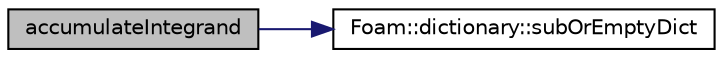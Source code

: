 digraph "accumulateIntegrand"
{
  bgcolor="transparent";
  edge [fontname="Helvetica",fontsize="10",labelfontname="Helvetica",labelfontsize="10"];
  node [fontname="Helvetica",fontsize="10",shape=record];
  rankdir="LR";
  Node1 [label="accumulateIntegrand",height=0.2,width=0.4,color="black", fillcolor="grey75", style="filled" fontcolor="black"];
  Node1 -> Node2 [color="midnightblue",fontsize="10",style="solid",fontname="Helvetica"];
  Node2 [label="Foam::dictionary::subOrEmptyDict",height=0.2,width=0.4,color="black",URL="$classFoam_1_1dictionary.html#a33a1113a218a81483099133f97638ade",tooltip="Find and return a sub-dictionary as a copy, otherwise return an empty dictionary. ..."];
}
